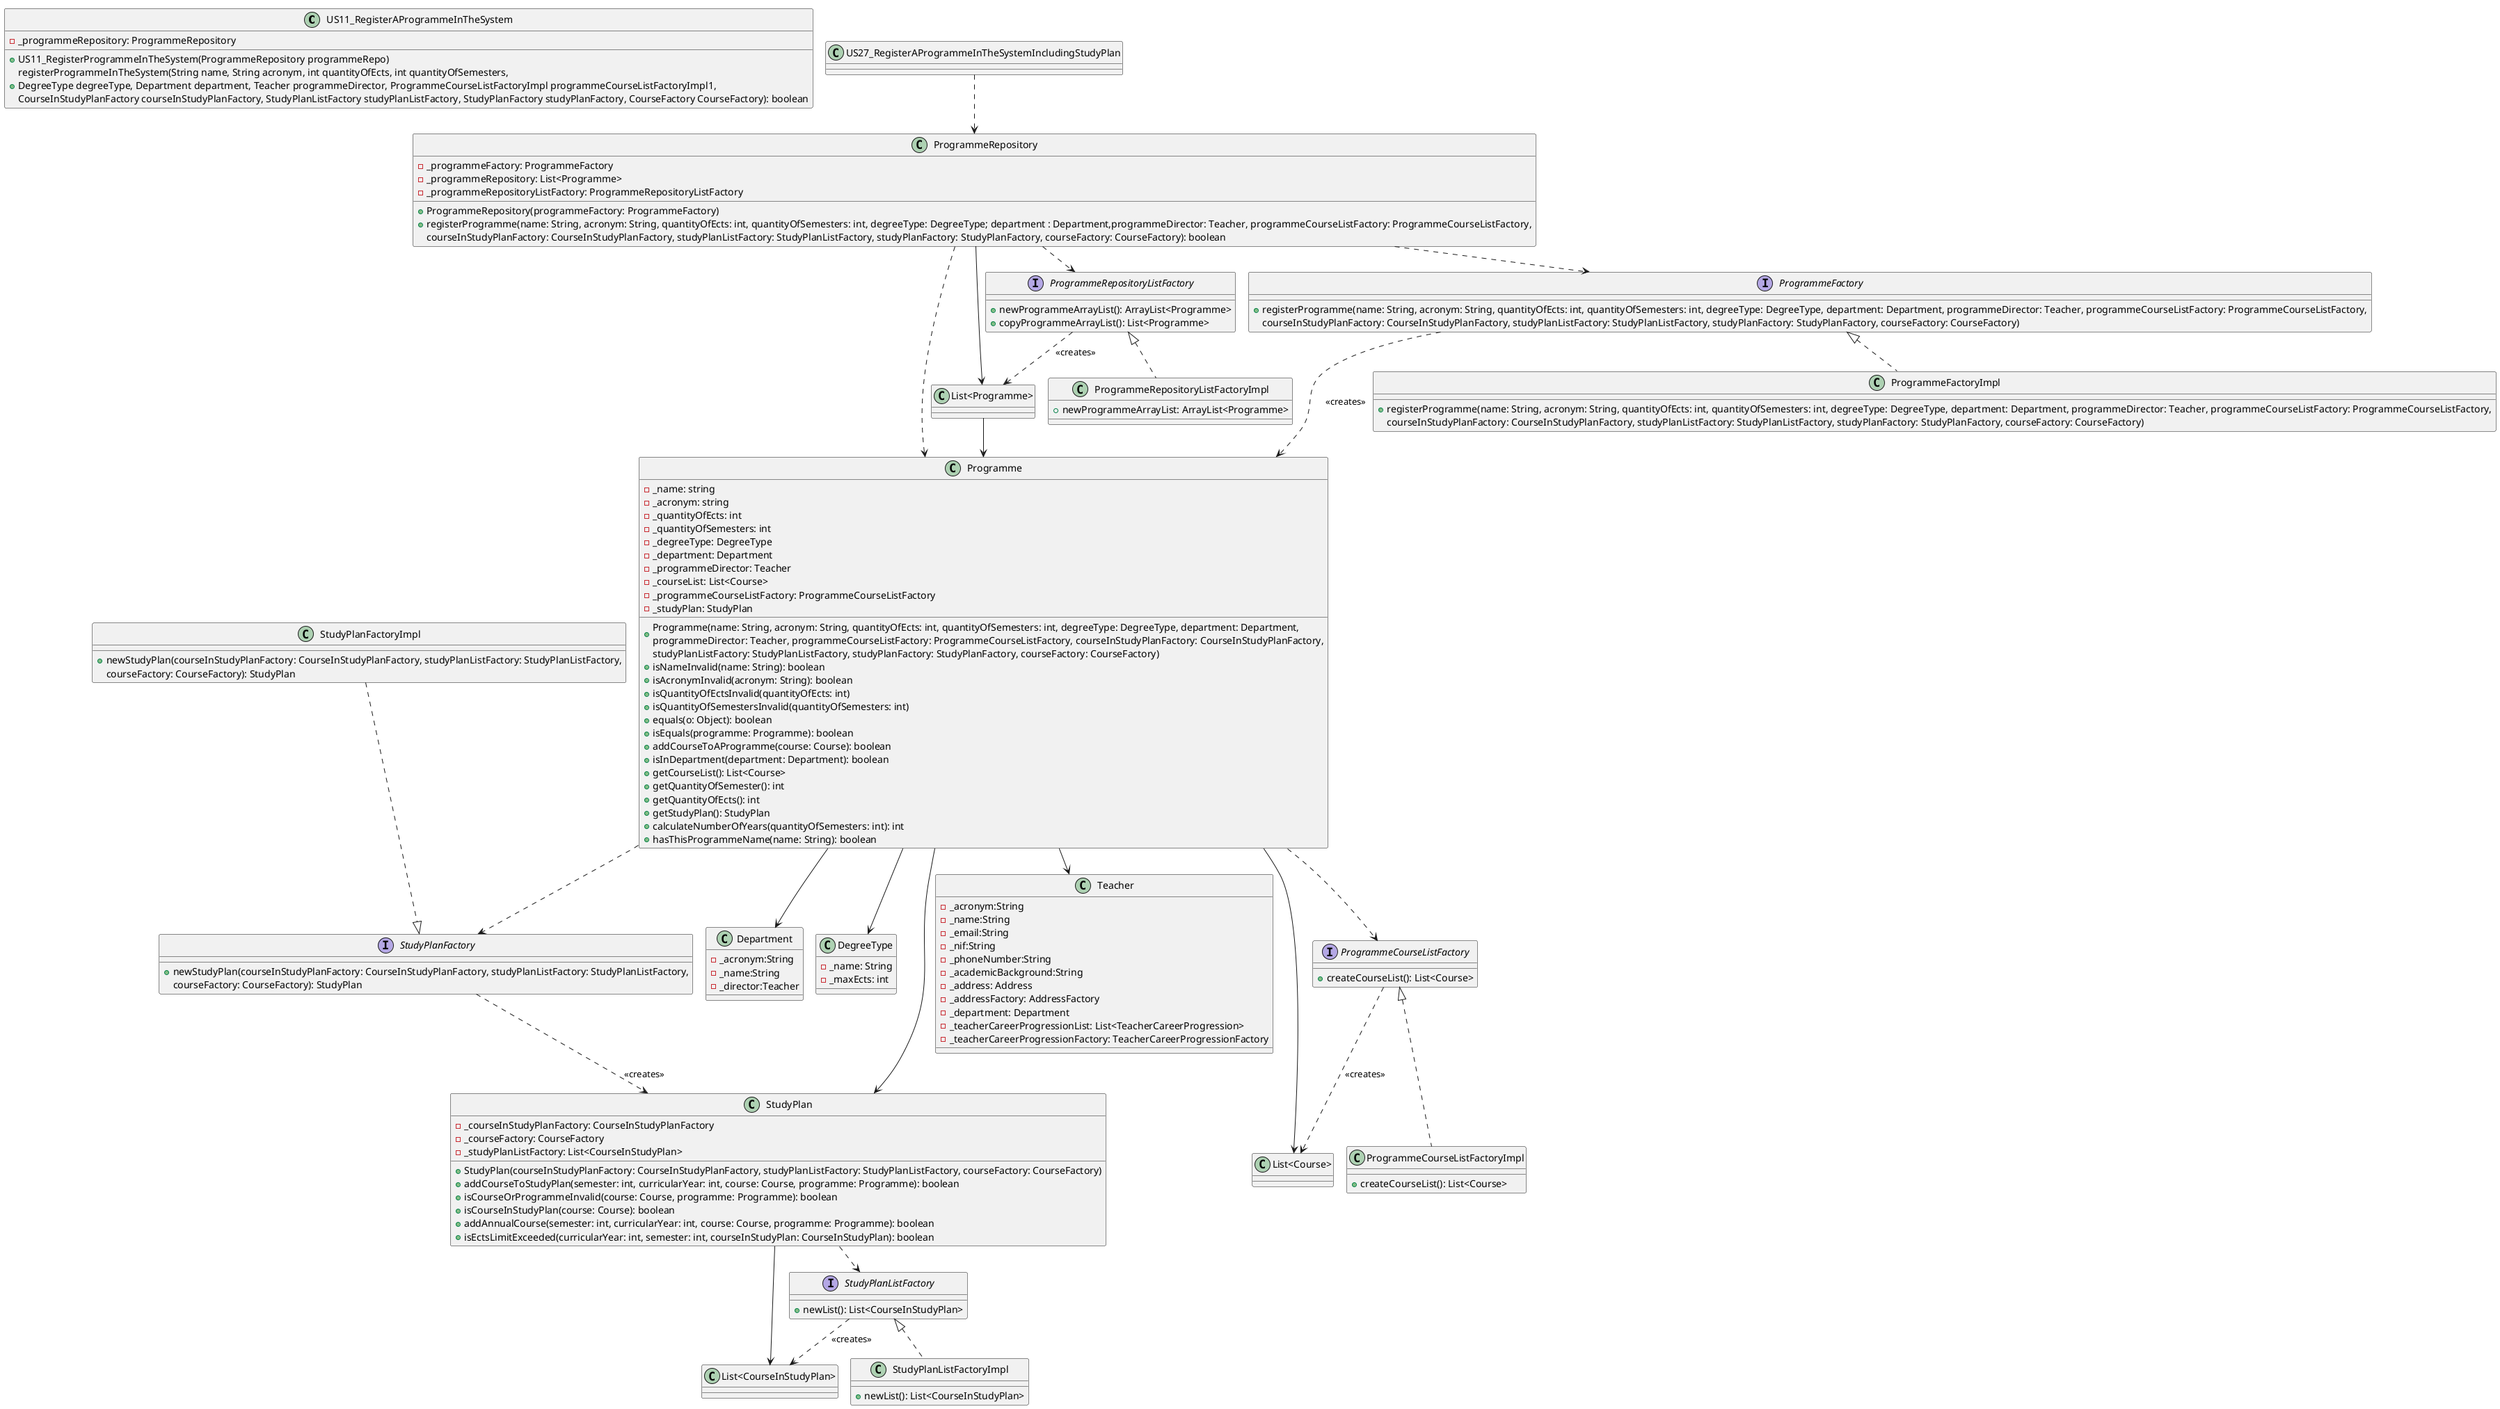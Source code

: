 @startuml
!pragma layout smetana

class US11_RegisterAProgrammeInTheSystem {
    -_programmeRepository: ProgrammeRepository
    +US11_RegisterProgrammeInTheSystem(ProgrammeRepository programmeRepo)
    +registerProgrammeInTheSystem(String name, String acronym, int quantityOfEcts, int quantityOfSemesters, \nDegreeType degreeType, Department department, Teacher programmeDirector, ProgrammeCourseListFactoryImpl programmeCourseListFactoryImpl1, \nCourseInStudyPlanFactory courseInStudyPlanFactory, StudyPlanListFactory studyPlanListFactory, StudyPlanFactory studyPlanFactory, CourseFactory CourseFactory): boolean
}

class "List<Programme>" {}
class "List<Course>" {}
class "List<CourseInStudyPlan>" {}

class Department {
    -_acronym:String
    -_name:String
    -_director:Teacher
}

class Programme {
     -_name: string
     -_acronym: string
     -_quantityOfEcts: int
     -_quantityOfSemesters: int
     -_degreeType: DegreeType
     -_department: Department
     -_programmeDirector: Teacher
     -_courseList: List<Course>
     -_programmeCourseListFactory: ProgrammeCourseListFactory
     -_studyPlan: StudyPlan

     +Programme(name: String, acronym: String, quantityOfEcts: int, quantityOfSemesters: int, degreeType: DegreeType, department: Department, \nprogrammeDirector: Teacher, programmeCourseListFactory: ProgrammeCourseListFactory, courseInStudyPlanFactory: CourseInStudyPlanFactory,
     studyPlanListFactory: StudyPlanListFactory, studyPlanFactory: StudyPlanFactory, courseFactory: CourseFactory)
     + isNameInvalid(name: String): boolean
     + isAcronymInvalid(acronym: String): boolean
     + isQuantityOfEctsInvalid(quantityOfEcts: int)
     + isQuantityOfSemestersInvalid(quantityOfSemesters: int)
     + equals(o: Object): boolean
     + isEquals(programme: Programme): boolean
     + addCourseToAProgramme(course: Course): boolean
     + isInDepartment(department: Department): boolean
     + getCourseList(): List<Course>
     + getQuantityOfSemester(): int
     + getQuantityOfEcts(): int
     + getStudyPlan(): StudyPlan
     + calculateNumberOfYears(quantityOfSemesters: int): int
     + hasThisProgrammeName(name: String): boolean
 }

class ProgrammeRepository {
     -_programmeFactory: ProgrammeFactory
     -_programmeRepository: List<Programme>
     -_programmeRepositoryListFactory: ProgrammeRepositoryListFactory
     +ProgrammeRepository(programmeFactory: ProgrammeFactory)
     +registerProgramme(name: String, acronym: String, quantityOfEcts: int, quantityOfSemesters: int, degreeType: DegreeType; department : Department,programmeDirector: Teacher, programmeCourseListFactory: ProgrammeCourseListFactory,
     courseInStudyPlanFactory: CourseInStudyPlanFactory, studyPlanListFactory: StudyPlanListFactory, studyPlanFactory: StudyPlanFactory, courseFactory: CourseFactory): boolean
}

class DegreeType {
    -_name: String
    -_maxEcts: int
}

class Teacher {
     -_acronym:String
     -_name:String
     -_email:String
     -_nif:String
     -_phoneNumber:String
     -_academicBackground:String
     -_address: Address
     -_addressFactory: AddressFactory
     -_department: Department
     -_teacherCareerProgressionList: List<TeacherCareerProgression>
     -_teacherCareerProgressionFactory: TeacherCareerProgressionFactory
}


class StudyPlan {
    -_courseInStudyPlanFactory: CourseInStudyPlanFactory
    -_courseFactory: CourseFactory
    -_studyPlanListFactory: List<CourseInStudyPlan>
    + StudyPlan(courseInStudyPlanFactory: CourseInStudyPlanFactory, studyPlanListFactory: StudyPlanListFactory, courseFactory: CourseFactory)
    + addCourseToStudyPlan(semester: int, curricularYear: int, course: Course, programme: Programme): boolean
    + isCourseOrProgrammeInvalid(course: Course, programme: Programme): boolean
    + isCourseInStudyPlan(course: Course): boolean
    + addAnnualCourse(semester: int, curricularYear: int, course: Course, programme: Programme): boolean
    + isEctsLimitExceeded(curricularYear: int, semester: int, courseInStudyPlan: CourseInStudyPlan): boolean
}

class ProgrammeCourseListFactoryImpl {
    +createCourseList(): List<Course>
}

interface ProgrammeCourseListFactory {
    +createCourseList(): List<Course>
}

interface StudyPlanListFactory {
    +newList(): List<CourseInStudyPlan>
}

class StudyPlanListFactoryImpl {
    +newList(): List<CourseInStudyPlan>
}

class StudyPlanFactoryImpl {
    +newStudyPlan(courseInStudyPlanFactory: CourseInStudyPlanFactory, studyPlanListFactory: StudyPlanListFactory,
    courseFactory: CourseFactory): StudyPlan
}

interface StudyPlanFactory {
    +newStudyPlan(courseInStudyPlanFactory: CourseInStudyPlanFactory, studyPlanListFactory: StudyPlanListFactory,
    courseFactory: CourseFactory): StudyPlan
}

interface ProgrammeRepositoryListFactory {
    +newProgrammeArrayList(): ArrayList<Programme>
    +copyProgrammeArrayList(): List<Programme>
}

class ProgrammeRepositoryListFactoryImpl {
    +newProgrammeArrayList: ArrayList<Programme>
}

interface ProgrammeFactory {
    +registerProgramme(name: String, acronym: String, quantityOfEcts: int, quantityOfSemesters: int, degreeType: DegreeType, department: Department, programmeDirector: Teacher, programmeCourseListFactory: ProgrammeCourseListFactory,
    courseInStudyPlanFactory: CourseInStudyPlanFactory, studyPlanListFactory: StudyPlanListFactory, studyPlanFactory: StudyPlanFactory, courseFactory: CourseFactory)
}

class ProgrammeFactoryImpl {
    +registerProgramme(name: String, acronym: String, quantityOfEcts: int, quantityOfSemesters: int, degreeType: DegreeType, department: Department, programmeDirector: Teacher, programmeCourseListFactory: ProgrammeCourseListFactory,
    courseInStudyPlanFactory: CourseInStudyPlanFactory, studyPlanListFactory: StudyPlanListFactory, studyPlanFactory: StudyPlanFactory, courseFactory: CourseFactory)
}

US27_RegisterAProgrammeInTheSystemIncludingStudyPlan ..> ProgrammeRepository
ProgrammeRepository ..> ProgrammeRepositoryListFactory
ProgrammeRepositoryListFactory <|.. ProgrammeRepositoryListFactoryImpl
ProgrammeRepository --> "List<Programme>"

Programme --> DegreeType
Programme --> Department
Programme --> Teacher

Programme ..> ProgrammeCourseListFactory
ProgrammeCourseListFactory <|.. ProgrammeCourseListFactoryImpl


Programme ..> StudyPlanFactory
StudyPlanFactoryImpl ..|> StudyPlanFactory
StudyPlanFactory ..> StudyPlan : "<<creates>>"
Programme --> StudyPlan

StudyPlan --> "List<CourseInStudyPlan>"



Programme --> "List<Course>"


StudyPlan ..> StudyPlanListFactory
StudyPlanListFactory <|.. StudyPlanListFactoryImpl

ProgrammeRepository ..> ProgrammeFactory
ProgrammeFactory <|.. ProgrammeFactoryImpl
ProgrammeFactory ..> Programme : "<<creates>>"



"List<Programme>" --> Programme
ProgrammeRepositoryListFactory ..> "List<Programme>" : <<creates>>

ProgrammeCourseListFactory ..> "List<Course>" : <<creates>>

StudyPlanListFactory ..> "List<CourseInStudyPlan>" : <<creates>>


ProgrammeRepository ..> Programme
@enduml
